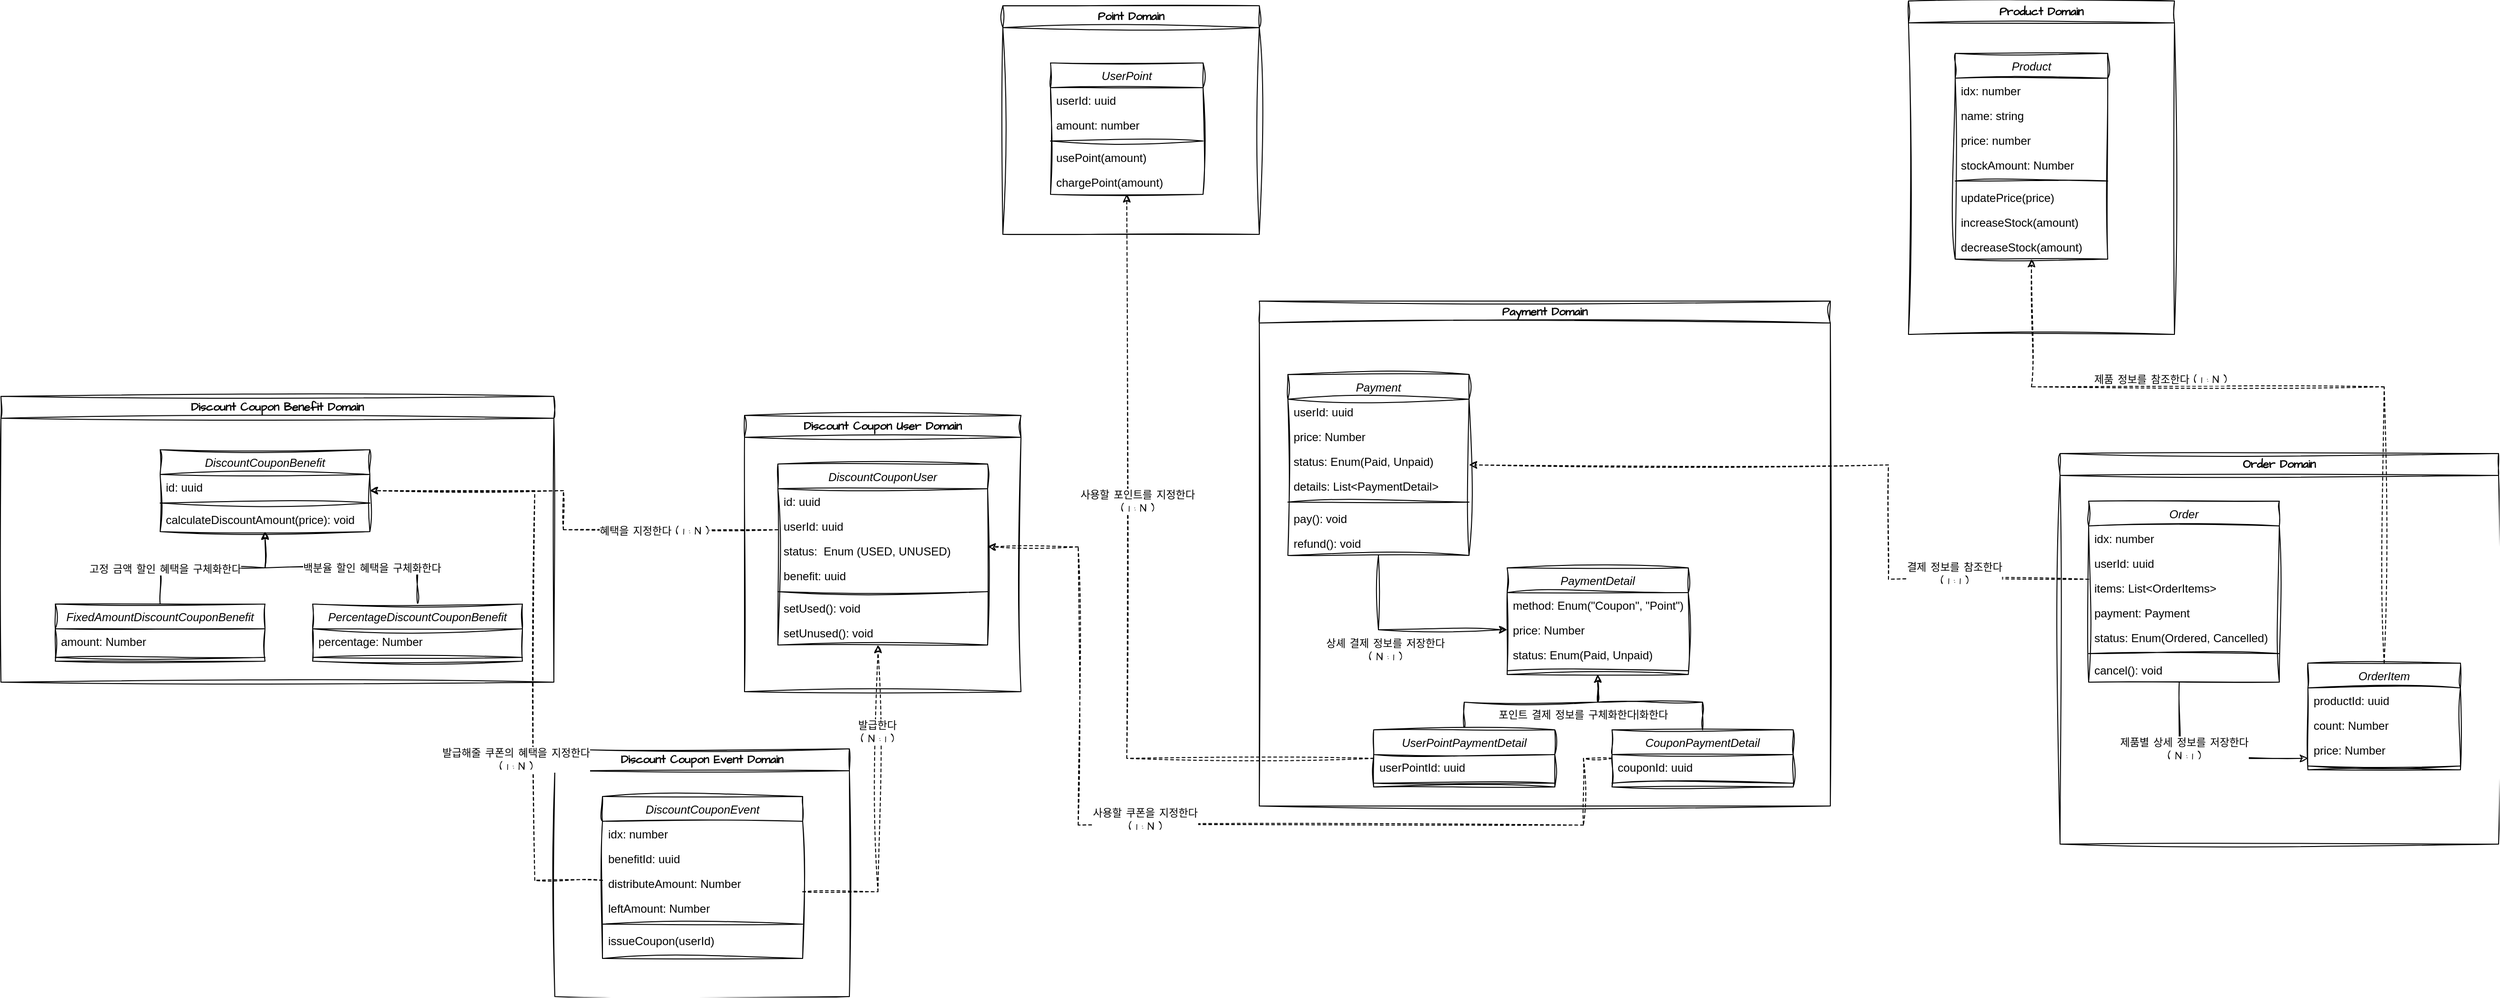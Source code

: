 <mxfile version="26.2.2">
  <diagram id="C5RBs43oDa-KdzZeNtuy" name="Page-1">
    <mxGraphModel dx="1723" dy="542" grid="1" gridSize="10" guides="1" tooltips="1" connect="1" arrows="1" fold="1" page="1" pageScale="1" pageWidth="827" pageHeight="1169" math="0" shadow="0">
      <root>
        <mxCell id="WIyWlLk6GJQsqaUBKTNV-0" />
        <mxCell id="WIyWlLk6GJQsqaUBKTNV-1" parent="WIyWlLk6GJQsqaUBKTNV-0" />
        <mxCell id="IXr9L5Bhe1c7l4O02eRv-0" value="Point Domain" style="swimlane;whiteSpace=wrap;html=1;sketch=1;hachureGap=4;jiggle=2;curveFitting=1;fontFamily=Architects Daughter;fontSource=https%3A%2F%2Ffonts.googleapis.com%2Fcss%3Ffamily%3DArchitects%2BDaughter;" vertex="1" parent="WIyWlLk6GJQsqaUBKTNV-1">
          <mxGeometry x="291" y="40" width="269" height="240" as="geometry" />
        </mxCell>
        <mxCell id="zkfFHV4jXpPFQw0GAbJ--0" value="UserPoint" style="swimlane;fontStyle=2;align=center;verticalAlign=top;childLayout=stackLayout;horizontal=1;startSize=26;horizontalStack=0;resizeParent=1;resizeLast=0;collapsible=1;marginBottom=0;rounded=0;shadow=0;strokeWidth=1;sketch=1;curveFitting=1;jiggle=2;" parent="IXr9L5Bhe1c7l4O02eRv-0" vertex="1">
          <mxGeometry x="50" y="60" width="160" height="138" as="geometry">
            <mxRectangle x="230" y="140" width="160" height="26" as="alternateBounds" />
          </mxGeometry>
        </mxCell>
        <mxCell id="zkfFHV4jXpPFQw0GAbJ--1" value="userId: uuid" style="text;align=left;verticalAlign=top;spacingLeft=4;spacingRight=4;overflow=hidden;rotatable=0;points=[[0,0.5],[1,0.5]];portConstraint=eastwest;sketch=1;curveFitting=1;jiggle=2;" parent="zkfFHV4jXpPFQw0GAbJ--0" vertex="1">
          <mxGeometry y="26" width="160" height="26" as="geometry" />
        </mxCell>
        <mxCell id="zkfFHV4jXpPFQw0GAbJ--2" value="amount: number" style="text;align=left;verticalAlign=top;spacingLeft=4;spacingRight=4;overflow=hidden;rotatable=0;points=[[0,0.5],[1,0.5]];portConstraint=eastwest;rounded=0;shadow=0;html=0;sketch=1;curveFitting=1;jiggle=2;" parent="zkfFHV4jXpPFQw0GAbJ--0" vertex="1">
          <mxGeometry y="52" width="160" height="26" as="geometry" />
        </mxCell>
        <mxCell id="zkfFHV4jXpPFQw0GAbJ--4" value="" style="line;html=1;strokeWidth=1;align=left;verticalAlign=middle;spacingTop=-1;spacingLeft=3;spacingRight=3;rotatable=0;labelPosition=right;points=[];portConstraint=eastwest;sketch=1;curveFitting=1;jiggle=2;" parent="zkfFHV4jXpPFQw0GAbJ--0" vertex="1">
          <mxGeometry y="78" width="160" height="8" as="geometry" />
        </mxCell>
        <mxCell id="zkfFHV4jXpPFQw0GAbJ--5" value="usePoint(amount)" style="text;align=left;verticalAlign=top;spacingLeft=4;spacingRight=4;overflow=hidden;rotatable=0;points=[[0,0.5],[1,0.5]];portConstraint=eastwest;sketch=1;curveFitting=1;jiggle=2;" parent="zkfFHV4jXpPFQw0GAbJ--0" vertex="1">
          <mxGeometry y="86" width="160" height="26" as="geometry" />
        </mxCell>
        <mxCell id="0L-USjRWXS4f4zEBIk8F-0" value="chargePoint(amount)" style="text;align=left;verticalAlign=top;spacingLeft=4;spacingRight=4;overflow=hidden;rotatable=0;points=[[0,0.5],[1,0.5]];portConstraint=eastwest;sketch=1;curveFitting=1;jiggle=2;" parent="zkfFHV4jXpPFQw0GAbJ--0" vertex="1">
          <mxGeometry y="112" width="160" height="26" as="geometry" />
        </mxCell>
        <mxCell id="IXr9L5Bhe1c7l4O02eRv-1" value="Product Domain" style="swimlane;whiteSpace=wrap;html=1;sketch=1;hachureGap=4;jiggle=2;curveFitting=1;fontFamily=Architects Daughter;fontSource=https%3A%2F%2Ffonts.googleapis.com%2Fcss%3Ffamily%3DArchitects%2BDaughter;" vertex="1" parent="WIyWlLk6GJQsqaUBKTNV-1">
          <mxGeometry x="1241" y="35" width="279" height="350" as="geometry" />
        </mxCell>
        <mxCell id="0L-USjRWXS4f4zEBIk8F-1" value="Product" style="swimlane;fontStyle=2;align=center;verticalAlign=top;childLayout=stackLayout;horizontal=1;startSize=26;horizontalStack=0;resizeParent=1;resizeLast=0;collapsible=1;marginBottom=0;rounded=0;shadow=0;strokeWidth=1;sketch=1;curveFitting=1;jiggle=2;" parent="IXr9L5Bhe1c7l4O02eRv-1" vertex="1">
          <mxGeometry x="49" y="55" width="160" height="216" as="geometry">
            <mxRectangle x="230" y="140" width="160" height="26" as="alternateBounds" />
          </mxGeometry>
        </mxCell>
        <mxCell id="0L-USjRWXS4f4zEBIk8F-2" value="idx: number" style="text;align=left;verticalAlign=top;spacingLeft=4;spacingRight=4;overflow=hidden;rotatable=0;points=[[0,0.5],[1,0.5]];portConstraint=eastwest;sketch=1;curveFitting=1;jiggle=2;" parent="0L-USjRWXS4f4zEBIk8F-1" vertex="1">
          <mxGeometry y="26" width="160" height="26" as="geometry" />
        </mxCell>
        <mxCell id="0L-USjRWXS4f4zEBIk8F-3" value="name: string" style="text;align=left;verticalAlign=top;spacingLeft=4;spacingRight=4;overflow=hidden;rotatable=0;points=[[0,0.5],[1,0.5]];portConstraint=eastwest;rounded=0;shadow=0;html=0;sketch=1;curveFitting=1;jiggle=2;" parent="0L-USjRWXS4f4zEBIk8F-1" vertex="1">
          <mxGeometry y="52" width="160" height="26" as="geometry" />
        </mxCell>
        <mxCell id="IXr9L5Bhe1c7l4O02eRv-5" value="price: number" style="text;align=left;verticalAlign=top;spacingLeft=4;spacingRight=4;overflow=hidden;rotatable=0;points=[[0,0.5],[1,0.5]];portConstraint=eastwest;rounded=0;shadow=0;html=0;sketch=1;curveFitting=1;jiggle=2;" vertex="1" parent="0L-USjRWXS4f4zEBIk8F-1">
          <mxGeometry y="78" width="160" height="26" as="geometry" />
        </mxCell>
        <mxCell id="IXr9L5Bhe1c7l4O02eRv-124" value="stockAmount: Number" style="text;align=left;verticalAlign=top;spacingLeft=4;spacingRight=4;overflow=hidden;rotatable=0;points=[[0,0.5],[1,0.5]];portConstraint=eastwest;rounded=0;shadow=0;html=0;sketch=1;curveFitting=1;jiggle=2;" vertex="1" parent="0L-USjRWXS4f4zEBIk8F-1">
          <mxGeometry y="104" width="160" height="26" as="geometry" />
        </mxCell>
        <mxCell id="0L-USjRWXS4f4zEBIk8F-4" value="" style="line;html=1;strokeWidth=1;align=left;verticalAlign=middle;spacingTop=-1;spacingLeft=3;spacingRight=3;rotatable=0;labelPosition=right;points=[];portConstraint=eastwest;sketch=1;curveFitting=1;jiggle=2;" parent="0L-USjRWXS4f4zEBIk8F-1" vertex="1">
          <mxGeometry y="130" width="160" height="8" as="geometry" />
        </mxCell>
        <mxCell id="0L-USjRWXS4f4zEBIk8F-20" value="updatePrice(price)" style="text;align=left;verticalAlign=top;spacingLeft=4;spacingRight=4;overflow=hidden;rotatable=0;points=[[0,0.5],[1,0.5]];portConstraint=eastwest;rounded=0;shadow=0;html=0;sketch=1;curveFitting=1;jiggle=2;" parent="0L-USjRWXS4f4zEBIk8F-1" vertex="1">
          <mxGeometry y="138" width="160" height="26" as="geometry" />
        </mxCell>
        <mxCell id="0L-USjRWXS4f4zEBIk8F-13" value="increaseStock(amount)" style="text;align=left;verticalAlign=top;spacingLeft=4;spacingRight=4;overflow=hidden;rotatable=0;points=[[0,0.5],[1,0.5]];portConstraint=eastwest;sketch=1;curveFitting=1;jiggle=2;" parent="0L-USjRWXS4f4zEBIk8F-1" vertex="1">
          <mxGeometry y="164" width="160" height="26" as="geometry" />
        </mxCell>
        <mxCell id="0L-USjRWXS4f4zEBIk8F-14" value="decreaseStock(amount)" style="text;align=left;verticalAlign=top;spacingLeft=4;spacingRight=4;overflow=hidden;rotatable=0;points=[[0,0.5],[1,0.5]];portConstraint=eastwest;sketch=1;curveFitting=1;jiggle=2;" parent="0L-USjRWXS4f4zEBIk8F-1" vertex="1">
          <mxGeometry y="190" width="160" height="26" as="geometry" />
        </mxCell>
        <mxCell id="IXr9L5Bhe1c7l4O02eRv-2" value="Order Domain" style="swimlane;whiteSpace=wrap;html=1;sketch=1;hachureGap=4;jiggle=2;curveFitting=1;fontFamily=Architects Daughter;fontSource=https%3A%2F%2Ffonts.googleapis.com%2Fcss%3Ffamily%3DArchitects%2BDaughter;" vertex="1" parent="WIyWlLk6GJQsqaUBKTNV-1">
          <mxGeometry x="1400" y="510" width="460" height="410" as="geometry" />
        </mxCell>
        <mxCell id="IXr9L5Bhe1c7l4O02eRv-126" style="edgeStyle=orthogonalEdgeStyle;rounded=0;sketch=1;hachureGap=4;jiggle=2;curveFitting=1;orthogonalLoop=1;jettySize=auto;html=1;fontFamily=Architects Daughter;fontSource=https%3A%2F%2Ffonts.googleapis.com%2Fcss%3Ffamily%3DArchitects%2BDaughter;" edge="1" parent="IXr9L5Bhe1c7l4O02eRv-2" source="0L-USjRWXS4f4zEBIk8F-15" target="0L-USjRWXS4f4zEBIk8F-24">
          <mxGeometry relative="1" as="geometry">
            <Array as="points">
              <mxPoint x="125" y="320" />
            </Array>
          </mxGeometry>
        </mxCell>
        <mxCell id="IXr9L5Bhe1c7l4O02eRv-127" value="제품별 상세 정보를 저장한다 &lt;br&gt;( N : 1 )" style="edgeLabel;html=1;align=center;verticalAlign=middle;resizable=0;points=[];sketch=1;hachureGap=4;jiggle=2;curveFitting=1;fontFamily=Architects Daughter;fontSource=https%3A%2F%2Ffonts.googleapis.com%2Fcss%3Ffamily%3DArchitects%2BDaughter;" vertex="1" connectable="0" parent="IXr9L5Bhe1c7l4O02eRv-126">
          <mxGeometry x="-0.35" y="5" relative="1" as="geometry">
            <mxPoint as="offset" />
          </mxGeometry>
        </mxCell>
        <mxCell id="0L-USjRWXS4f4zEBIk8F-15" value="Order" style="swimlane;fontStyle=2;align=center;verticalAlign=top;childLayout=stackLayout;horizontal=1;startSize=26;horizontalStack=0;resizeParent=1;resizeLast=0;collapsible=1;marginBottom=0;rounded=0;shadow=0;strokeWidth=1;sketch=1;curveFitting=1;jiggle=2;" parent="IXr9L5Bhe1c7l4O02eRv-2" vertex="1">
          <mxGeometry x="30" y="50" width="200" height="190" as="geometry">
            <mxRectangle x="230" y="140" width="160" height="26" as="alternateBounds" />
          </mxGeometry>
        </mxCell>
        <mxCell id="0L-USjRWXS4f4zEBIk8F-16" value="idx: number" style="text;align=left;verticalAlign=top;spacingLeft=4;spacingRight=4;overflow=hidden;rotatable=0;points=[[0,0.5],[1,0.5]];portConstraint=eastwest;sketch=1;curveFitting=1;jiggle=2;" parent="0L-USjRWXS4f4zEBIk8F-15" vertex="1">
          <mxGeometry y="26" width="200" height="26" as="geometry" />
        </mxCell>
        <mxCell id="IXr9L5Bhe1c7l4O02eRv-8" value="userId: uuid" style="text;align=left;verticalAlign=top;spacingLeft=4;spacingRight=4;overflow=hidden;rotatable=0;points=[[0,0.5],[1,0.5]];portConstraint=eastwest;sketch=1;curveFitting=1;jiggle=2;" vertex="1" parent="0L-USjRWXS4f4zEBIk8F-15">
          <mxGeometry y="52" width="200" height="26" as="geometry" />
        </mxCell>
        <mxCell id="IXr9L5Bhe1c7l4O02eRv-6" value="items: List&lt;OrderItems&gt;" style="text;align=left;verticalAlign=top;spacingLeft=4;spacingRight=4;overflow=hidden;rotatable=0;points=[[0,0.5],[1,0.5]];portConstraint=eastwest;sketch=1;curveFitting=1;jiggle=2;" vertex="1" parent="0L-USjRWXS4f4zEBIk8F-15">
          <mxGeometry y="78" width="200" height="26" as="geometry" />
        </mxCell>
        <mxCell id="IXr9L5Bhe1c7l4O02eRv-7" value="payment: Payment" style="text;align=left;verticalAlign=top;spacingLeft=4;spacingRight=4;overflow=hidden;rotatable=0;points=[[0,0.5],[1,0.5]];portConstraint=eastwest;sketch=1;curveFitting=1;jiggle=2;" vertex="1" parent="0L-USjRWXS4f4zEBIk8F-15">
          <mxGeometry y="104" width="200" height="26" as="geometry" />
        </mxCell>
        <mxCell id="IXr9L5Bhe1c7l4O02eRv-136" value="status: Enum(Ordered, Cancelled)" style="text;align=left;verticalAlign=top;spacingLeft=4;spacingRight=4;overflow=hidden;rotatable=0;points=[[0,0.5],[1,0.5]];portConstraint=eastwest;sketch=1;curveFitting=1;jiggle=2;" vertex="1" parent="0L-USjRWXS4f4zEBIk8F-15">
          <mxGeometry y="130" width="200" height="26" as="geometry" />
        </mxCell>
        <mxCell id="0L-USjRWXS4f4zEBIk8F-18" value="" style="line;html=1;strokeWidth=1;align=left;verticalAlign=middle;spacingTop=-1;spacingLeft=3;spacingRight=3;rotatable=0;labelPosition=right;points=[];portConstraint=eastwest;sketch=1;curveFitting=1;jiggle=2;" parent="0L-USjRWXS4f4zEBIk8F-15" vertex="1">
          <mxGeometry y="156" width="200" height="8" as="geometry" />
        </mxCell>
        <mxCell id="IXr9L5Bhe1c7l4O02eRv-135" value="cancel(): void" style="text;align=left;verticalAlign=top;spacingLeft=4;spacingRight=4;overflow=hidden;rotatable=0;points=[[0,0.5],[1,0.5]];portConstraint=eastwest;sketch=1;curveFitting=1;jiggle=2;" vertex="1" parent="0L-USjRWXS4f4zEBIk8F-15">
          <mxGeometry y="164" width="200" height="26" as="geometry" />
        </mxCell>
        <mxCell id="0L-USjRWXS4f4zEBIk8F-24" value="OrderItem" style="swimlane;fontStyle=2;align=center;verticalAlign=top;childLayout=stackLayout;horizontal=1;startSize=26;horizontalStack=0;resizeParent=1;resizeLast=0;collapsible=1;marginBottom=0;rounded=0;shadow=0;strokeWidth=1;sketch=1;curveFitting=1;jiggle=2;" parent="IXr9L5Bhe1c7l4O02eRv-2" vertex="1">
          <mxGeometry x="260" y="220" width="160" height="112" as="geometry">
            <mxRectangle x="230" y="140" width="160" height="26" as="alternateBounds" />
          </mxGeometry>
        </mxCell>
        <mxCell id="0L-USjRWXS4f4zEBIk8F-27" value="productId: uuid" style="text;align=left;verticalAlign=top;spacingLeft=4;spacingRight=4;overflow=hidden;rotatable=0;points=[[0,0.5],[1,0.5]];portConstraint=eastwest;sketch=1;curveFitting=1;jiggle=2;" parent="0L-USjRWXS4f4zEBIk8F-24" vertex="1">
          <mxGeometry y="26" width="160" height="26" as="geometry" />
        </mxCell>
        <mxCell id="0L-USjRWXS4f4zEBIk8F-28" value="count: Number" style="text;align=left;verticalAlign=top;spacingLeft=4;spacingRight=4;overflow=hidden;rotatable=0;points=[[0,0.5],[1,0.5]];portConstraint=eastwest;sketch=1;curveFitting=1;jiggle=2;" parent="0L-USjRWXS4f4zEBIk8F-24" vertex="1">
          <mxGeometry y="52" width="160" height="26" as="geometry" />
        </mxCell>
        <mxCell id="0L-USjRWXS4f4zEBIk8F-29" value="price: Number" style="text;align=left;verticalAlign=top;spacingLeft=4;spacingRight=4;overflow=hidden;rotatable=0;points=[[0,0.5],[1,0.5]];portConstraint=eastwest;rounded=0;shadow=0;html=0;sketch=1;curveFitting=1;jiggle=2;" parent="0L-USjRWXS4f4zEBIk8F-24" vertex="1">
          <mxGeometry y="78" width="160" height="26" as="geometry" />
        </mxCell>
        <mxCell id="0L-USjRWXS4f4zEBIk8F-30" value="" style="line;html=1;strokeWidth=1;align=left;verticalAlign=middle;spacingTop=-1;spacingLeft=3;spacingRight=3;rotatable=0;labelPosition=right;points=[];portConstraint=eastwest;sketch=1;curveFitting=1;jiggle=2;" parent="0L-USjRWXS4f4zEBIk8F-24" vertex="1">
          <mxGeometry y="104" width="160" height="8" as="geometry" />
        </mxCell>
        <mxCell id="IXr9L5Bhe1c7l4O02eRv-9" value="Discount Coupon User Domain" style="swimlane;whiteSpace=wrap;html=1;sketch=1;hachureGap=4;jiggle=2;curveFitting=1;fontFamily=Architects Daughter;fontSource=https%3A%2F%2Ffonts.googleapis.com%2Fcss%3Ffamily%3DArchitects%2BDaughter;" vertex="1" parent="WIyWlLk6GJQsqaUBKTNV-1">
          <mxGeometry x="20" y="470" width="290" height="290" as="geometry" />
        </mxCell>
        <mxCell id="IXr9L5Bhe1c7l4O02eRv-10" value="DiscountCouponUser" style="swimlane;fontStyle=2;align=center;verticalAlign=top;childLayout=stackLayout;horizontal=1;startSize=26;horizontalStack=0;resizeParent=1;resizeLast=0;collapsible=1;marginBottom=0;rounded=0;shadow=0;strokeWidth=1;sketch=1;curveFitting=1;jiggle=2;" vertex="1" parent="IXr9L5Bhe1c7l4O02eRv-9">
          <mxGeometry x="35" y="51" width="220" height="190" as="geometry">
            <mxRectangle x="230" y="140" width="160" height="26" as="alternateBounds" />
          </mxGeometry>
        </mxCell>
        <mxCell id="IXr9L5Bhe1c7l4O02eRv-16" value="id: uuid" style="text;align=left;verticalAlign=top;spacingLeft=4;spacingRight=4;overflow=hidden;rotatable=0;points=[[0,0.5],[1,0.5]];portConstraint=eastwest;rounded=0;shadow=0;html=0;sketch=1;curveFitting=1;jiggle=2;" vertex="1" parent="IXr9L5Bhe1c7l4O02eRv-10">
          <mxGeometry y="26" width="220" height="26" as="geometry" />
        </mxCell>
        <mxCell id="IXr9L5Bhe1c7l4O02eRv-11" value="userId: uuid" style="text;align=left;verticalAlign=top;spacingLeft=4;spacingRight=4;overflow=hidden;rotatable=0;points=[[0,0.5],[1,0.5]];portConstraint=eastwest;sketch=1;curveFitting=1;jiggle=2;" vertex="1" parent="IXr9L5Bhe1c7l4O02eRv-10">
          <mxGeometry y="52" width="220" height="26" as="geometry" />
        </mxCell>
        <mxCell id="IXr9L5Bhe1c7l4O02eRv-17" value="status:  Enum (USED, UNUSED)" style="text;align=left;verticalAlign=top;spacingLeft=4;spacingRight=4;overflow=hidden;rotatable=0;points=[[0,0.5],[1,0.5]];portConstraint=eastwest;sketch=1;curveFitting=1;jiggle=2;" vertex="1" parent="IXr9L5Bhe1c7l4O02eRv-10">
          <mxGeometry y="78" width="220" height="26" as="geometry" />
        </mxCell>
        <mxCell id="IXr9L5Bhe1c7l4O02eRv-150" value="benefit: uuid" style="text;align=left;verticalAlign=top;spacingLeft=4;spacingRight=4;overflow=hidden;rotatable=0;points=[[0,0.5],[1,0.5]];portConstraint=eastwest;sketch=1;curveFitting=1;jiggle=2;" vertex="1" parent="IXr9L5Bhe1c7l4O02eRv-10">
          <mxGeometry y="104" width="220" height="26" as="geometry" />
        </mxCell>
        <mxCell id="IXr9L5Bhe1c7l4O02eRv-13" value="" style="line;html=1;strokeWidth=1;align=left;verticalAlign=middle;spacingTop=-1;spacingLeft=3;spacingRight=3;rotatable=0;labelPosition=right;points=[];portConstraint=eastwest;sketch=1;curveFitting=1;jiggle=2;" vertex="1" parent="IXr9L5Bhe1c7l4O02eRv-10">
          <mxGeometry y="130" width="220" height="8" as="geometry" />
        </mxCell>
        <mxCell id="IXr9L5Bhe1c7l4O02eRv-26" value="setUsed(): void" style="text;align=left;verticalAlign=top;spacingLeft=4;spacingRight=4;overflow=hidden;rotatable=0;points=[[0,0.5],[1,0.5]];portConstraint=eastwest;sketch=1;curveFitting=1;jiggle=2;" vertex="1" parent="IXr9L5Bhe1c7l4O02eRv-10">
          <mxGeometry y="138" width="220" height="26" as="geometry" />
        </mxCell>
        <mxCell id="IXr9L5Bhe1c7l4O02eRv-27" value="setUnused(): void" style="text;align=left;verticalAlign=top;spacingLeft=4;spacingRight=4;overflow=hidden;rotatable=0;points=[[0,0.5],[1,0.5]];portConstraint=eastwest;sketch=1;curveFitting=1;jiggle=2;" vertex="1" parent="IXr9L5Bhe1c7l4O02eRv-10">
          <mxGeometry y="164" width="220" height="26" as="geometry" />
        </mxCell>
        <mxCell id="IXr9L5Bhe1c7l4O02eRv-18" value="Discount Coupon Event Domain" style="swimlane;whiteSpace=wrap;html=1;sketch=1;hachureGap=4;jiggle=2;curveFitting=1;fontFamily=Architects Daughter;fontSource=https%3A%2F%2Ffonts.googleapis.com%2Fcss%3Ffamily%3DArchitects%2BDaughter;startSize=23;" vertex="1" parent="WIyWlLk6GJQsqaUBKTNV-1">
          <mxGeometry x="-179" y="820" width="309" height="260" as="geometry" />
        </mxCell>
        <mxCell id="IXr9L5Bhe1c7l4O02eRv-19" value="DiscountCouponEvent" style="swimlane;fontStyle=2;align=center;verticalAlign=top;childLayout=stackLayout;horizontal=1;startSize=26;horizontalStack=0;resizeParent=1;resizeLast=0;collapsible=1;marginBottom=0;rounded=0;shadow=0;strokeWidth=1;sketch=1;curveFitting=1;jiggle=2;" vertex="1" parent="IXr9L5Bhe1c7l4O02eRv-18">
          <mxGeometry x="50" y="50" width="210" height="170" as="geometry">
            <mxRectangle x="230" y="140" width="160" height="26" as="alternateBounds" />
          </mxGeometry>
        </mxCell>
        <mxCell id="IXr9L5Bhe1c7l4O02eRv-20" value="idx: number" style="text;align=left;verticalAlign=top;spacingLeft=4;spacingRight=4;overflow=hidden;rotatable=0;points=[[0,0.5],[1,0.5]];portConstraint=eastwest;rounded=0;shadow=0;html=0;sketch=1;curveFitting=1;jiggle=2;" vertex="1" parent="IXr9L5Bhe1c7l4O02eRv-19">
          <mxGeometry y="26" width="210" height="26" as="geometry" />
        </mxCell>
        <mxCell id="IXr9L5Bhe1c7l4O02eRv-21" value="benefitId: uuid" style="text;align=left;verticalAlign=top;spacingLeft=4;spacingRight=4;overflow=hidden;rotatable=0;points=[[0,0.5],[1,0.5]];portConstraint=eastwest;sketch=1;curveFitting=1;jiggle=2;" vertex="1" parent="IXr9L5Bhe1c7l4O02eRv-19">
          <mxGeometry y="52" width="210" height="26" as="geometry" />
        </mxCell>
        <mxCell id="IXr9L5Bhe1c7l4O02eRv-38" value="distributeAmount: Number" style="text;align=left;verticalAlign=top;spacingLeft=4;spacingRight=4;overflow=hidden;rotatable=0;points=[[0,0.5],[1,0.5]];portConstraint=eastwest;sketch=1;curveFitting=1;jiggle=2;" vertex="1" parent="IXr9L5Bhe1c7l4O02eRv-19">
          <mxGeometry y="78" width="210" height="26" as="geometry" />
        </mxCell>
        <mxCell id="IXr9L5Bhe1c7l4O02eRv-144" value="leftAmount: Number" style="text;align=left;verticalAlign=top;spacingLeft=4;spacingRight=4;overflow=hidden;rotatable=0;points=[[0,0.5],[1,0.5]];portConstraint=eastwest;sketch=1;curveFitting=1;jiggle=2;" vertex="1" parent="IXr9L5Bhe1c7l4O02eRv-19">
          <mxGeometry y="104" width="210" height="26" as="geometry" />
        </mxCell>
        <mxCell id="IXr9L5Bhe1c7l4O02eRv-23" value="" style="line;html=1;strokeWidth=1;align=left;verticalAlign=middle;spacingTop=-1;spacingLeft=3;spacingRight=3;rotatable=0;labelPosition=right;points=[];portConstraint=eastwest;sketch=1;curveFitting=1;jiggle=2;" vertex="1" parent="IXr9L5Bhe1c7l4O02eRv-19">
          <mxGeometry y="130" width="210" height="8" as="geometry" />
        </mxCell>
        <mxCell id="IXr9L5Bhe1c7l4O02eRv-145" value="issueCoupon(userId)" style="text;align=left;verticalAlign=top;spacingLeft=4;spacingRight=4;overflow=hidden;rotatable=0;points=[[0,0.5],[1,0.5]];portConstraint=eastwest;sketch=1;curveFitting=1;jiggle=2;" vertex="1" parent="IXr9L5Bhe1c7l4O02eRv-19">
          <mxGeometry y="138" width="210" height="26" as="geometry" />
        </mxCell>
        <mxCell id="IXr9L5Bhe1c7l4O02eRv-67" value="Payment Domain" style="swimlane;whiteSpace=wrap;html=1;sketch=1;hachureGap=4;jiggle=2;curveFitting=1;fontFamily=Architects Daughter;fontSource=https%3A%2F%2Ffonts.googleapis.com%2Fcss%3Ffamily%3DArchitects%2BDaughter;" vertex="1" parent="WIyWlLk6GJQsqaUBKTNV-1">
          <mxGeometry x="560" y="350" width="599" height="530" as="geometry" />
        </mxCell>
        <mxCell id="IXr9L5Bhe1c7l4O02eRv-80" value="PaymentDetail" style="swimlane;fontStyle=2;align=center;verticalAlign=top;childLayout=stackLayout;horizontal=1;startSize=26;horizontalStack=0;resizeParent=1;resizeLast=0;collapsible=1;marginBottom=0;rounded=0;shadow=0;strokeWidth=1;sketch=1;curveFitting=1;jiggle=2;" vertex="1" parent="IXr9L5Bhe1c7l4O02eRv-67">
          <mxGeometry x="260" y="280" width="190" height="112" as="geometry">
            <mxRectangle x="230" y="140" width="160" height="26" as="alternateBounds" />
          </mxGeometry>
        </mxCell>
        <mxCell id="IXr9L5Bhe1c7l4O02eRv-92" value="method: Enum(&quot;Coupon&quot;, &quot;Point&quot;)" style="text;align=left;verticalAlign=top;spacingLeft=4;spacingRight=4;overflow=hidden;rotatable=0;points=[[0,0.5],[1,0.5]];portConstraint=eastwest;sketch=1;curveFitting=1;jiggle=2;" vertex="1" parent="IXr9L5Bhe1c7l4O02eRv-80">
          <mxGeometry y="26" width="190" height="26" as="geometry" />
        </mxCell>
        <mxCell id="IXr9L5Bhe1c7l4O02eRv-82" value="price: Number" style="text;align=left;verticalAlign=top;spacingLeft=4;spacingRight=4;overflow=hidden;rotatable=0;points=[[0,0.5],[1,0.5]];portConstraint=eastwest;sketch=1;curveFitting=1;jiggle=2;" vertex="1" parent="IXr9L5Bhe1c7l4O02eRv-80">
          <mxGeometry y="52" width="190" height="26" as="geometry" />
        </mxCell>
        <mxCell id="IXr9L5Bhe1c7l4O02eRv-83" value="status: Enum(Paid, Unpaid)" style="text;align=left;verticalAlign=top;spacingLeft=4;spacingRight=4;overflow=hidden;rotatable=0;points=[[0,0.5],[1,0.5]];portConstraint=eastwest;sketch=1;curveFitting=1;jiggle=2;" vertex="1" parent="IXr9L5Bhe1c7l4O02eRv-80">
          <mxGeometry y="78" width="190" height="26" as="geometry" />
        </mxCell>
        <mxCell id="IXr9L5Bhe1c7l4O02eRv-84" value="" style="line;html=1;strokeWidth=1;align=left;verticalAlign=middle;spacingTop=-1;spacingLeft=3;spacingRight=3;rotatable=0;labelPosition=right;points=[];portConstraint=eastwest;sketch=1;curveFitting=1;jiggle=2;" vertex="1" parent="IXr9L5Bhe1c7l4O02eRv-80">
          <mxGeometry y="104" width="190" height="8" as="geometry" />
        </mxCell>
        <mxCell id="IXr9L5Bhe1c7l4O02eRv-119" style="edgeStyle=orthogonalEdgeStyle;rounded=0;sketch=1;hachureGap=4;jiggle=2;curveFitting=1;orthogonalLoop=1;jettySize=auto;html=1;exitX=0.5;exitY=0;exitDx=0;exitDy=0;fontFamily=Architects Daughter;fontSource=https%3A%2F%2Ffonts.googleapis.com%2Fcss%3Ffamily%3DArchitects%2BDaughter;" edge="1" parent="IXr9L5Bhe1c7l4O02eRv-67" source="IXr9L5Bhe1c7l4O02eRv-85" target="IXr9L5Bhe1c7l4O02eRv-80">
          <mxGeometry relative="1" as="geometry" />
        </mxCell>
        <mxCell id="IXr9L5Bhe1c7l4O02eRv-121" value="쿠폰 결제 정보를 구체화한다" style="edgeLabel;html=1;align=center;verticalAlign=middle;resizable=0;points=[];sketch=1;hachureGap=4;jiggle=2;curveFitting=1;fontFamily=Architects Daughter;fontSource=https%3A%2F%2Ffonts.googleapis.com%2Fcss%3Ffamily%3DArchitects%2BDaughter;" vertex="1" connectable="0" parent="IXr9L5Bhe1c7l4O02eRv-119">
          <mxGeometry x="-0.068" y="2" relative="1" as="geometry">
            <mxPoint x="-55" y="11" as="offset" />
          </mxGeometry>
        </mxCell>
        <mxCell id="IXr9L5Bhe1c7l4O02eRv-85" value="CouponPaymentDetail" style="swimlane;fontStyle=2;align=center;verticalAlign=top;childLayout=stackLayout;horizontal=1;startSize=26;horizontalStack=0;resizeParent=1;resizeLast=0;collapsible=1;marginBottom=0;rounded=0;shadow=0;strokeWidth=1;sketch=1;curveFitting=1;jiggle=2;" vertex="1" parent="IXr9L5Bhe1c7l4O02eRv-67">
          <mxGeometry x="370" y="450" width="190" height="60" as="geometry">
            <mxRectangle x="230" y="140" width="160" height="26" as="alternateBounds" />
          </mxGeometry>
        </mxCell>
        <mxCell id="IXr9L5Bhe1c7l4O02eRv-87" value="couponId: uuid" style="text;align=left;verticalAlign=top;spacingLeft=4;spacingRight=4;overflow=hidden;rotatable=0;points=[[0,0.5],[1,0.5]];portConstraint=eastwest;sketch=1;curveFitting=1;jiggle=2;" vertex="1" parent="IXr9L5Bhe1c7l4O02eRv-85">
          <mxGeometry y="26" width="190" height="26" as="geometry" />
        </mxCell>
        <mxCell id="IXr9L5Bhe1c7l4O02eRv-90" value="" style="line;html=1;strokeWidth=1;align=left;verticalAlign=middle;spacingTop=-1;spacingLeft=3;spacingRight=3;rotatable=0;labelPosition=right;points=[];portConstraint=eastwest;sketch=1;curveFitting=1;jiggle=2;" vertex="1" parent="IXr9L5Bhe1c7l4O02eRv-85">
          <mxGeometry y="52" width="190" height="8" as="geometry" />
        </mxCell>
        <mxCell id="IXr9L5Bhe1c7l4O02eRv-120" style="edgeStyle=orthogonalEdgeStyle;rounded=0;sketch=1;hachureGap=4;jiggle=2;curveFitting=1;orthogonalLoop=1;jettySize=auto;html=1;exitX=0.5;exitY=0;exitDx=0;exitDy=0;fontFamily=Architects Daughter;fontSource=https%3A%2F%2Ffonts.googleapis.com%2Fcss%3Ffamily%3DArchitects%2BDaughter;" edge="1" parent="IXr9L5Bhe1c7l4O02eRv-67" source="IXr9L5Bhe1c7l4O02eRv-91" target="IXr9L5Bhe1c7l4O02eRv-80">
          <mxGeometry relative="1" as="geometry" />
        </mxCell>
        <mxCell id="IXr9L5Bhe1c7l4O02eRv-123" value="포인트 결제 정보를 구체화한다" style="edgeLabel;html=1;align=center;verticalAlign=middle;resizable=0;points=[];sketch=1;hachureGap=4;jiggle=2;curveFitting=1;fontFamily=Architects Daughter;fontSource=https%3A%2F%2Ffonts.googleapis.com%2Fcss%3Ffamily%3DArchitects%2BDaughter;" vertex="1" connectable="0" parent="IXr9L5Bhe1c7l4O02eRv-120">
          <mxGeometry x="0.008" y="-2" relative="1" as="geometry">
            <mxPoint x="37" y="11" as="offset" />
          </mxGeometry>
        </mxCell>
        <mxCell id="IXr9L5Bhe1c7l4O02eRv-91" value="UserPointPaymentDetail" style="swimlane;fontStyle=2;align=center;verticalAlign=top;childLayout=stackLayout;horizontal=1;startSize=26;horizontalStack=0;resizeParent=1;resizeLast=0;collapsible=1;marginBottom=0;rounded=0;shadow=0;strokeWidth=1;sketch=1;curveFitting=1;jiggle=2;" vertex="1" parent="IXr9L5Bhe1c7l4O02eRv-67">
          <mxGeometry x="120" y="450" width="190" height="60" as="geometry">
            <mxRectangle x="230" y="140" width="160" height="26" as="alternateBounds" />
          </mxGeometry>
        </mxCell>
        <mxCell id="IXr9L5Bhe1c7l4O02eRv-95" value="userPointId: uuid" style="text;align=left;verticalAlign=top;spacingLeft=4;spacingRight=4;overflow=hidden;rotatable=0;points=[[0,0.5],[1,0.5]];portConstraint=eastwest;sketch=1;curveFitting=1;jiggle=2;" vertex="1" parent="IXr9L5Bhe1c7l4O02eRv-91">
          <mxGeometry y="26" width="190" height="26" as="geometry" />
        </mxCell>
        <mxCell id="IXr9L5Bhe1c7l4O02eRv-96" value="" style="line;html=1;strokeWidth=1;align=left;verticalAlign=middle;spacingTop=-1;spacingLeft=3;spacingRight=3;rotatable=0;labelPosition=right;points=[];portConstraint=eastwest;sketch=1;curveFitting=1;jiggle=2;" vertex="1" parent="IXr9L5Bhe1c7l4O02eRv-91">
          <mxGeometry y="52" width="190" height="8" as="geometry" />
        </mxCell>
        <mxCell id="IXr9L5Bhe1c7l4O02eRv-115" style="edgeStyle=orthogonalEdgeStyle;rounded=0;sketch=1;hachureGap=4;jiggle=2;curveFitting=1;orthogonalLoop=1;jettySize=auto;html=1;fontFamily=Architects Daughter;fontSource=https%3A%2F%2Ffonts.googleapis.com%2Fcss%3Ffamily%3DArchitects%2BDaughter;" edge="1" parent="IXr9L5Bhe1c7l4O02eRv-67" source="IXr9L5Bhe1c7l4O02eRv-97" target="IXr9L5Bhe1c7l4O02eRv-82">
          <mxGeometry relative="1" as="geometry" />
        </mxCell>
        <mxCell id="IXr9L5Bhe1c7l4O02eRv-116" value="상셰 결제 정보를 저장한다&lt;br&gt;( N : 1 )" style="edgeLabel;html=1;align=center;verticalAlign=middle;resizable=0;points=[];sketch=1;hachureGap=4;jiggle=2;curveFitting=1;fontFamily=Architects Daughter;fontSource=https%3A%2F%2Ffonts.googleapis.com%2Fcss%3Ffamily%3DArchitects%2BDaughter;" vertex="1" connectable="0" parent="IXr9L5Bhe1c7l4O02eRv-115">
          <mxGeometry x="0.401" y="-1" relative="1" as="geometry">
            <mxPoint x="-64" y="20" as="offset" />
          </mxGeometry>
        </mxCell>
        <mxCell id="IXr9L5Bhe1c7l4O02eRv-97" value="Payment" style="swimlane;fontStyle=2;align=center;verticalAlign=top;childLayout=stackLayout;horizontal=1;startSize=26;horizontalStack=0;resizeParent=1;resizeLast=0;collapsible=1;marginBottom=0;rounded=0;shadow=0;strokeWidth=1;sketch=1;curveFitting=1;jiggle=2;" vertex="1" parent="IXr9L5Bhe1c7l4O02eRv-67">
          <mxGeometry x="30" y="77" width="190" height="190" as="geometry">
            <mxRectangle x="230" y="140" width="160" height="26" as="alternateBounds" />
          </mxGeometry>
        </mxCell>
        <mxCell id="IXr9L5Bhe1c7l4O02eRv-102" value="userId: uuid" style="text;align=left;verticalAlign=top;spacingLeft=4;spacingRight=4;overflow=hidden;rotatable=0;points=[[0,0.5],[1,0.5]];portConstraint=eastwest;sketch=1;curveFitting=1;jiggle=2;" vertex="1" parent="IXr9L5Bhe1c7l4O02eRv-97">
          <mxGeometry y="26" width="190" height="26" as="geometry" />
        </mxCell>
        <mxCell id="IXr9L5Bhe1c7l4O02eRv-99" value="price: Number" style="text;align=left;verticalAlign=top;spacingLeft=4;spacingRight=4;overflow=hidden;rotatable=0;points=[[0,0.5],[1,0.5]];portConstraint=eastwest;sketch=1;curveFitting=1;jiggle=2;" vertex="1" parent="IXr9L5Bhe1c7l4O02eRv-97">
          <mxGeometry y="52" width="190" height="26" as="geometry" />
        </mxCell>
        <mxCell id="IXr9L5Bhe1c7l4O02eRv-100" value="status: Enum(Paid, Unpaid)" style="text;align=left;verticalAlign=top;spacingLeft=4;spacingRight=4;overflow=hidden;rotatable=0;points=[[0,0.5],[1,0.5]];portConstraint=eastwest;sketch=1;curveFitting=1;jiggle=2;" vertex="1" parent="IXr9L5Bhe1c7l4O02eRv-97">
          <mxGeometry y="78" width="190" height="26" as="geometry" />
        </mxCell>
        <mxCell id="IXr9L5Bhe1c7l4O02eRv-105" value="details: List&lt;PaymentDetail&gt;" style="text;align=left;verticalAlign=top;spacingLeft=4;spacingRight=4;overflow=hidden;rotatable=0;points=[[0,0.5],[1,0.5]];portConstraint=eastwest;sketch=1;curveFitting=1;jiggle=2;" vertex="1" parent="IXr9L5Bhe1c7l4O02eRv-97">
          <mxGeometry y="104" width="190" height="26" as="geometry" />
        </mxCell>
        <mxCell id="IXr9L5Bhe1c7l4O02eRv-101" value="" style="line;html=1;strokeWidth=1;align=left;verticalAlign=middle;spacingTop=-1;spacingLeft=3;spacingRight=3;rotatable=0;labelPosition=right;points=[];portConstraint=eastwest;sketch=1;curveFitting=1;jiggle=2;" vertex="1" parent="IXr9L5Bhe1c7l4O02eRv-97">
          <mxGeometry y="130" width="190" height="8" as="geometry" />
        </mxCell>
        <mxCell id="IXr9L5Bhe1c7l4O02eRv-103" value="pay(): void" style="text;align=left;verticalAlign=top;spacingLeft=4;spacingRight=4;overflow=hidden;rotatable=0;points=[[0,0.5],[1,0.5]];portConstraint=eastwest;sketch=1;curveFitting=1;jiggle=2;" vertex="1" parent="IXr9L5Bhe1c7l4O02eRv-97">
          <mxGeometry y="138" width="190" height="26" as="geometry" />
        </mxCell>
        <mxCell id="IXr9L5Bhe1c7l4O02eRv-104" value="refund(): void" style="text;align=left;verticalAlign=top;spacingLeft=4;spacingRight=4;overflow=hidden;rotatable=0;points=[[0,0.5],[1,0.5]];portConstraint=eastwest;sketch=1;curveFitting=1;jiggle=2;" vertex="1" parent="IXr9L5Bhe1c7l4O02eRv-97">
          <mxGeometry y="164" width="190" height="26" as="geometry" />
        </mxCell>
        <mxCell id="IXr9L5Bhe1c7l4O02eRv-111" style="edgeStyle=orthogonalEdgeStyle;rounded=0;sketch=1;hachureGap=4;jiggle=2;curveFitting=1;orthogonalLoop=1;jettySize=auto;html=1;fontFamily=Architects Daughter;fontSource=https%3A%2F%2Ffonts.googleapis.com%2Fcss%3Ffamily%3DArchitects%2BDaughter;dashed=1;" edge="1" parent="WIyWlLk6GJQsqaUBKTNV-1" source="IXr9L5Bhe1c7l4O02eRv-91" target="zkfFHV4jXpPFQw0GAbJ--0">
          <mxGeometry relative="1" as="geometry">
            <mxPoint x="490" y="580" as="sourcePoint" />
            <Array as="points">
              <mxPoint x="421" y="830" />
            </Array>
          </mxGeometry>
        </mxCell>
        <mxCell id="IXr9L5Bhe1c7l4O02eRv-118" value="사용할 포인트를 지정한다&lt;br&gt;( 1 : N )" style="edgeLabel;html=1;align=center;verticalAlign=middle;resizable=0;points=[];sketch=1;hachureGap=4;jiggle=2;curveFitting=1;fontFamily=Architects Daughter;fontSource=https%3A%2F%2Ffonts.googleapis.com%2Fcss%3Ffamily%3DArchitects%2BDaughter;" vertex="1" connectable="0" parent="IXr9L5Bhe1c7l4O02eRv-111">
          <mxGeometry x="0.245" y="-11" relative="1" as="geometry">
            <mxPoint as="offset" />
          </mxGeometry>
        </mxCell>
        <mxCell id="IXr9L5Bhe1c7l4O02eRv-113" style="edgeStyle=orthogonalEdgeStyle;rounded=0;sketch=1;hachureGap=4;jiggle=2;curveFitting=1;orthogonalLoop=1;jettySize=auto;html=1;fontFamily=Architects Daughter;fontSource=https%3A%2F%2Ffonts.googleapis.com%2Fcss%3Ffamily%3DArchitects%2BDaughter;dashed=1;" edge="1" parent="WIyWlLk6GJQsqaUBKTNV-1" source="IXr9L5Bhe1c7l4O02eRv-85" target="IXr9L5Bhe1c7l4O02eRv-10">
          <mxGeometry relative="1" as="geometry">
            <mxPoint x="697" y="810" as="sourcePoint" />
            <mxPoint x="260" y="608" as="targetPoint" />
            <Array as="points">
              <mxPoint x="900" y="830" />
              <mxPoint x="900" y="900" />
              <mxPoint x="370" y="900" />
              <mxPoint x="370" y="608" />
            </Array>
          </mxGeometry>
        </mxCell>
        <mxCell id="IXr9L5Bhe1c7l4O02eRv-117" value="사용할 쿠폰을 지정한다&lt;br&gt;( 1 : N )" style="edgeLabel;html=1;align=center;verticalAlign=middle;resizable=0;points=[];sketch=1;hachureGap=4;jiggle=2;curveFitting=1;fontFamily=Architects Daughter;fontSource=https%3A%2F%2Ffonts.googleapis.com%2Fcss%3Ffamily%3DArchitects%2BDaughter;" vertex="1" connectable="0" parent="IXr9L5Bhe1c7l4O02eRv-113">
          <mxGeometry x="-0.028" relative="1" as="geometry">
            <mxPoint x="-66" y="-6" as="offset" />
          </mxGeometry>
        </mxCell>
        <mxCell id="IXr9L5Bhe1c7l4O02eRv-128" style="edgeStyle=orthogonalEdgeStyle;rounded=0;sketch=1;hachureGap=4;jiggle=2;curveFitting=1;orthogonalLoop=1;jettySize=auto;html=1;fontFamily=Architects Daughter;fontSource=https%3A%2F%2Ffonts.googleapis.com%2Fcss%3Ffamily%3DArchitects%2BDaughter;dashed=1;" edge="1" parent="WIyWlLk6GJQsqaUBKTNV-1" source="0L-USjRWXS4f4zEBIk8F-15" target="IXr9L5Bhe1c7l4O02eRv-97">
          <mxGeometry relative="1" as="geometry">
            <Array as="points">
              <mxPoint x="1220" y="642" />
              <mxPoint x="1220" y="522" />
            </Array>
          </mxGeometry>
        </mxCell>
        <mxCell id="IXr9L5Bhe1c7l4O02eRv-129" value="결제 정보를 참조한다&lt;br&gt;( 1 : 1 )" style="edgeLabel;html=1;align=center;verticalAlign=middle;resizable=0;points=[];sketch=1;hachureGap=4;jiggle=2;curveFitting=1;fontFamily=Architects Daughter;fontSource=https%3A%2F%2Ffonts.googleapis.com%2Fcss%3Ffamily%3DArchitects%2BDaughter;" vertex="1" connectable="0" parent="IXr9L5Bhe1c7l4O02eRv-128">
          <mxGeometry x="-0.633" y="-6" relative="1" as="geometry">
            <mxPoint as="offset" />
          </mxGeometry>
        </mxCell>
        <mxCell id="IXr9L5Bhe1c7l4O02eRv-131" style="edgeStyle=orthogonalEdgeStyle;rounded=0;sketch=1;hachureGap=4;jiggle=2;curveFitting=1;orthogonalLoop=1;jettySize=auto;html=1;fontFamily=Architects Daughter;fontSource=https%3A%2F%2Ffonts.googleapis.com%2Fcss%3Ffamily%3DArchitects%2BDaughter;dashed=1;" edge="1" parent="WIyWlLk6GJQsqaUBKTNV-1" source="0L-USjRWXS4f4zEBIk8F-24" target="0L-USjRWXS4f4zEBIk8F-1">
          <mxGeometry relative="1" as="geometry">
            <Array as="points">
              <mxPoint x="1740" y="440" />
              <mxPoint x="1370" y="440" />
            </Array>
          </mxGeometry>
        </mxCell>
        <mxCell id="IXr9L5Bhe1c7l4O02eRv-132" value="제품 정보를 참조한다 ( 1 : N )" style="edgeLabel;html=1;align=center;verticalAlign=middle;resizable=0;points=[];sketch=1;hachureGap=4;jiggle=2;curveFitting=1;fontFamily=Architects Daughter;fontSource=https%3A%2F%2Ffonts.googleapis.com%2Fcss%3Ffamily%3DArchitects%2BDaughter;" vertex="1" connectable="0" parent="IXr9L5Bhe1c7l4O02eRv-131">
          <mxGeometry x="0.321" y="-8" relative="1" as="geometry">
            <mxPoint x="-1" as="offset" />
          </mxGeometry>
        </mxCell>
        <mxCell id="IXr9L5Bhe1c7l4O02eRv-160" style="edgeStyle=orthogonalEdgeStyle;rounded=0;sketch=1;hachureGap=4;jiggle=2;curveFitting=1;orthogonalLoop=1;jettySize=auto;html=1;fontFamily=Architects Daughter;fontSource=https%3A%2F%2Ffonts.googleapis.com%2Fcss%3Ffamily%3DArchitects%2BDaughter;dashed=1;" edge="1" parent="WIyWlLk6GJQsqaUBKTNV-1" source="IXr9L5Bhe1c7l4O02eRv-19" target="IXr9L5Bhe1c7l4O02eRv-184">
          <mxGeometry relative="1" as="geometry">
            <mxPoint x="33.5" y="800.059" as="targetPoint" />
            <Array as="points">
              <mxPoint x="-200" y="958" />
              <mxPoint x="-200" y="549" />
            </Array>
          </mxGeometry>
        </mxCell>
        <mxCell id="IXr9L5Bhe1c7l4O02eRv-161" value="발급해줄 쿠폰의 혜택을 지정한다&lt;br&gt;( 1 : N )" style="edgeLabel;html=1;align=center;verticalAlign=middle;resizable=0;points=[];sketch=1;hachureGap=4;jiggle=2;curveFitting=1;fontFamily=Architects Daughter;fontSource=https%3A%2F%2Ffonts.googleapis.com%2Fcss%3Ffamily%3DArchitects%2BDaughter;" vertex="1" connectable="0" parent="IXr9L5Bhe1c7l4O02eRv-160">
          <mxGeometry x="-0.018" y="2" relative="1" as="geometry">
            <mxPoint x="-18" y="122" as="offset" />
          </mxGeometry>
        </mxCell>
        <mxCell id="IXr9L5Bhe1c7l4O02eRv-163" value="Discount Coupon Benefit Domain" style="swimlane;whiteSpace=wrap;html=1;sketch=1;hachureGap=4;jiggle=2;curveFitting=1;fontFamily=Architects Daughter;fontSource=https%3A%2F%2Ffonts.googleapis.com%2Fcss%3Ffamily%3DArchitects%2BDaughter;" vertex="1" parent="WIyWlLk6GJQsqaUBKTNV-1">
          <mxGeometry x="-760" y="450" width="580" height="300" as="geometry" />
        </mxCell>
        <mxCell id="IXr9L5Bhe1c7l4O02eRv-174" style="edgeStyle=orthogonalEdgeStyle;rounded=0;sketch=1;hachureGap=4;jiggle=2;curveFitting=1;orthogonalLoop=1;jettySize=auto;html=1;exitX=0.5;exitY=0;exitDx=0;exitDy=0;fontFamily=Architects Daughter;fontSource=https%3A%2F%2Ffonts.googleapis.com%2Fcss%3Ffamily%3DArchitects%2BDaughter;" edge="1" parent="IXr9L5Bhe1c7l4O02eRv-163" source="IXr9L5Bhe1c7l4O02eRv-176" target="IXr9L5Bhe1c7l4O02eRv-184">
          <mxGeometry relative="1" as="geometry" />
        </mxCell>
        <mxCell id="IXr9L5Bhe1c7l4O02eRv-175" value="고정 금액 할인 혜택을 구체화한다" style="edgeLabel;html=1;align=center;verticalAlign=middle;resizable=0;points=[];sketch=1;hachureGap=4;jiggle=2;curveFitting=1;fontFamily=Architects Daughter;fontSource=https%3A%2F%2Ffonts.googleapis.com%2Fcss%3Ffamily%3DArchitects%2BDaughter;" vertex="1" connectable="0" parent="IXr9L5Bhe1c7l4O02eRv-174">
          <mxGeometry x="-0.199" y="-1" relative="1" as="geometry">
            <mxPoint x="-32" as="offset" />
          </mxGeometry>
        </mxCell>
        <mxCell id="IXr9L5Bhe1c7l4O02eRv-176" value="FixedAmountDiscountCouponBenefit" style="swimlane;fontStyle=2;align=center;verticalAlign=top;childLayout=stackLayout;horizontal=1;startSize=26;horizontalStack=0;resizeParent=1;resizeLast=0;collapsible=1;marginBottom=0;rounded=0;shadow=0;strokeWidth=1;sketch=1;curveFitting=1;jiggle=2;" vertex="1" parent="IXr9L5Bhe1c7l4O02eRv-163">
          <mxGeometry x="57" y="218" width="220" height="60" as="geometry">
            <mxRectangle x="230" y="140" width="160" height="26" as="alternateBounds" />
          </mxGeometry>
        </mxCell>
        <mxCell id="IXr9L5Bhe1c7l4O02eRv-177" value="amount: Number" style="text;align=left;verticalAlign=top;spacingLeft=4;spacingRight=4;overflow=hidden;rotatable=0;points=[[0,0.5],[1,0.5]];portConstraint=eastwest;sketch=1;curveFitting=1;jiggle=2;" vertex="1" parent="IXr9L5Bhe1c7l4O02eRv-176">
          <mxGeometry y="26" width="220" height="26" as="geometry" />
        </mxCell>
        <mxCell id="IXr9L5Bhe1c7l4O02eRv-178" value="" style="line;html=1;strokeWidth=1;align=left;verticalAlign=middle;spacingTop=-1;spacingLeft=3;spacingRight=3;rotatable=0;labelPosition=right;points=[];portConstraint=eastwest;sketch=1;curveFitting=1;jiggle=2;" vertex="1" parent="IXr9L5Bhe1c7l4O02eRv-176">
          <mxGeometry y="52" width="220" height="8" as="geometry" />
        </mxCell>
        <mxCell id="IXr9L5Bhe1c7l4O02eRv-179" style="edgeStyle=orthogonalEdgeStyle;rounded=0;sketch=1;hachureGap=4;jiggle=2;curveFitting=1;orthogonalLoop=1;jettySize=auto;html=1;exitX=0.5;exitY=0;exitDx=0;exitDy=0;fontFamily=Architects Daughter;fontSource=https%3A%2F%2Ffonts.googleapis.com%2Fcss%3Ffamily%3DArchitects%2BDaughter;" edge="1" parent="IXr9L5Bhe1c7l4O02eRv-163" source="IXr9L5Bhe1c7l4O02eRv-181" target="IXr9L5Bhe1c7l4O02eRv-184">
          <mxGeometry relative="1" as="geometry" />
        </mxCell>
        <mxCell id="IXr9L5Bhe1c7l4O02eRv-180" value="백분율 할인 혜택을 구체화한다" style="edgeLabel;html=1;align=center;verticalAlign=middle;resizable=0;points=[];sketch=1;hachureGap=4;jiggle=2;curveFitting=1;fontFamily=Architects Daughter;fontSource=https%3A%2F%2Ffonts.googleapis.com%2Fcss%3Ffamily%3DArchitects%2BDaughter;" vertex="1" connectable="0" parent="IXr9L5Bhe1c7l4O02eRv-179">
          <mxGeometry x="-0.176" relative="1" as="geometry">
            <mxPoint x="11" as="offset" />
          </mxGeometry>
        </mxCell>
        <mxCell id="IXr9L5Bhe1c7l4O02eRv-181" value="PercentageDiscountCouponBenefit" style="swimlane;fontStyle=2;align=center;verticalAlign=top;childLayout=stackLayout;horizontal=1;startSize=26;horizontalStack=0;resizeParent=1;resizeLast=0;collapsible=1;marginBottom=0;rounded=0;shadow=0;strokeWidth=1;sketch=1;curveFitting=1;jiggle=2;" vertex="1" parent="IXr9L5Bhe1c7l4O02eRv-163">
          <mxGeometry x="327" y="218" width="220" height="60" as="geometry">
            <mxRectangle x="230" y="140" width="160" height="26" as="alternateBounds" />
          </mxGeometry>
        </mxCell>
        <mxCell id="IXr9L5Bhe1c7l4O02eRv-182" value="percentage: Number" style="text;align=left;verticalAlign=top;spacingLeft=4;spacingRight=4;overflow=hidden;rotatable=0;points=[[0,0.5],[1,0.5]];portConstraint=eastwest;sketch=1;curveFitting=1;jiggle=2;" vertex="1" parent="IXr9L5Bhe1c7l4O02eRv-181">
          <mxGeometry y="26" width="220" height="26" as="geometry" />
        </mxCell>
        <mxCell id="IXr9L5Bhe1c7l4O02eRv-183" value="" style="line;html=1;strokeWidth=1;align=left;verticalAlign=middle;spacingTop=-1;spacingLeft=3;spacingRight=3;rotatable=0;labelPosition=right;points=[];portConstraint=eastwest;sketch=1;curveFitting=1;jiggle=2;" vertex="1" parent="IXr9L5Bhe1c7l4O02eRv-181">
          <mxGeometry y="52" width="220" height="8" as="geometry" />
        </mxCell>
        <mxCell id="IXr9L5Bhe1c7l4O02eRv-184" value="DiscountCouponBenefit" style="swimlane;fontStyle=2;align=center;verticalAlign=top;childLayout=stackLayout;horizontal=1;startSize=26;horizontalStack=0;resizeParent=1;resizeLast=0;collapsible=1;marginBottom=0;rounded=0;shadow=0;strokeWidth=1;sketch=1;curveFitting=1;jiggle=2;" vertex="1" parent="IXr9L5Bhe1c7l4O02eRv-163">
          <mxGeometry x="167" y="56" width="220" height="86" as="geometry">
            <mxRectangle x="230" y="140" width="160" height="26" as="alternateBounds" />
          </mxGeometry>
        </mxCell>
        <mxCell id="IXr9L5Bhe1c7l4O02eRv-185" value="id: uuid" style="text;align=left;verticalAlign=top;spacingLeft=4;spacingRight=4;overflow=hidden;rotatable=0;points=[[0,0.5],[1,0.5]];portConstraint=eastwest;sketch=1;curveFitting=1;jiggle=2;" vertex="1" parent="IXr9L5Bhe1c7l4O02eRv-184">
          <mxGeometry y="26" width="220" height="26" as="geometry" />
        </mxCell>
        <mxCell id="IXr9L5Bhe1c7l4O02eRv-186" value="" style="line;html=1;strokeWidth=1;align=left;verticalAlign=middle;spacingTop=-1;spacingLeft=3;spacingRight=3;rotatable=0;labelPosition=right;points=[];portConstraint=eastwest;sketch=1;curveFitting=1;jiggle=2;" vertex="1" parent="IXr9L5Bhe1c7l4O02eRv-184">
          <mxGeometry y="52" width="220" height="8" as="geometry" />
        </mxCell>
        <mxCell id="IXr9L5Bhe1c7l4O02eRv-187" value="calculateDiscountAmount(price): void" style="text;align=left;verticalAlign=top;spacingLeft=4;spacingRight=4;overflow=hidden;rotatable=0;points=[[0,0.5],[1,0.5]];portConstraint=eastwest;sketch=1;curveFitting=1;jiggle=2;" vertex="1" parent="IXr9L5Bhe1c7l4O02eRv-184">
          <mxGeometry y="60" width="220" height="26" as="geometry" />
        </mxCell>
        <mxCell id="IXr9L5Bhe1c7l4O02eRv-152" style="edgeStyle=orthogonalEdgeStyle;rounded=0;sketch=1;hachureGap=4;jiggle=2;curveFitting=1;orthogonalLoop=1;jettySize=auto;html=1;fontFamily=Architects Daughter;fontSource=https%3A%2F%2Ffonts.googleapis.com%2Fcss%3Ffamily%3DArchitects%2BDaughter;dashed=1;" edge="1" parent="WIyWlLk6GJQsqaUBKTNV-1" source="IXr9L5Bhe1c7l4O02eRv-10" target="IXr9L5Bhe1c7l4O02eRv-184">
          <mxGeometry relative="1" as="geometry">
            <Array as="points">
              <mxPoint x="-170" y="590" />
              <mxPoint x="-170" y="549" />
            </Array>
          </mxGeometry>
        </mxCell>
        <mxCell id="IXr9L5Bhe1c7l4O02eRv-153" value="혜택을 지정한다 ( 1 : N )" style="edgeLabel;html=1;align=center;verticalAlign=middle;resizable=0;points=[];sketch=1;hachureGap=4;jiggle=2;curveFitting=1;fontFamily=Architects Daughter;fontSource=https%3A%2F%2Ffonts.googleapis.com%2Fcss%3Ffamily%3DArchitects%2BDaughter;" vertex="1" connectable="0" parent="IXr9L5Bhe1c7l4O02eRv-152">
          <mxGeometry x="-0.12" relative="1" as="geometry">
            <mxPoint x="76" y="1" as="offset" />
          </mxGeometry>
        </mxCell>
        <mxCell id="IXr9L5Bhe1c7l4O02eRv-188" style="edgeStyle=orthogonalEdgeStyle;rounded=0;sketch=1;hachureGap=4;jiggle=2;curveFitting=1;orthogonalLoop=1;jettySize=auto;html=1;fontFamily=Architects Daughter;fontSource=https%3A%2F%2Ffonts.googleapis.com%2Fcss%3Ffamily%3DArchitects%2BDaughter;dashed=1;" edge="1" parent="WIyWlLk6GJQsqaUBKTNV-1" source="IXr9L5Bhe1c7l4O02eRv-19" target="IXr9L5Bhe1c7l4O02eRv-10">
          <mxGeometry relative="1" as="geometry">
            <mxPoint x="100" y="770" as="targetPoint" />
            <Array as="points">
              <mxPoint x="160" y="970" />
            </Array>
          </mxGeometry>
        </mxCell>
        <mxCell id="IXr9L5Bhe1c7l4O02eRv-189" value="발급한다&lt;br&gt;( N : 1 )" style="edgeLabel;html=1;align=center;verticalAlign=middle;resizable=0;points=[];sketch=1;hachureGap=4;jiggle=2;curveFitting=1;fontFamily=Architects Daughter;fontSource=https%3A%2F%2Ffonts.googleapis.com%2Fcss%3Ffamily%3DArchitects%2BDaughter;" vertex="1" connectable="0" parent="IXr9L5Bhe1c7l4O02eRv-188">
          <mxGeometry x="0.459" y="1" relative="1" as="geometry">
            <mxPoint y="-1" as="offset" />
          </mxGeometry>
        </mxCell>
      </root>
    </mxGraphModel>
  </diagram>
</mxfile>
